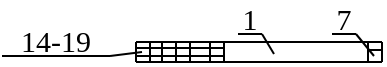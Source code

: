 <mxfile version="14.5.1" type="device"><diagram id="Y0cXbpfmd76dGWIQ136p" name="Page-1"><mxGraphModel dx="739" dy="546" grid="1" gridSize="1" guides="1" tooltips="1" connect="1" arrows="1" fold="1" page="1" pageScale="1" pageWidth="280" pageHeight="200" math="0" shadow="0"><root><mxCell id="0"/><mxCell id="1" parent="0"/><mxCell id="rkb6b_TmS6W7T5wUt-XN-1" value="" style="rounded=0;whiteSpace=wrap;html=1;fontSize=15;noLabel=1;fontColor=none;strokeColor=none;" vertex="1" parent="1"><mxGeometry x="204" y="168" width="11" height="16" as="geometry"/></mxCell><mxCell id="kKGwWUscLr5amb-bW9Iq-6" value="" style="rounded=0;whiteSpace=wrap;html=1;fontSize=15;noLabel=1;fontColor=none;strokeColor=none;" parent="1" vertex="1"><mxGeometry x="250" y="168" width="14" height="16" as="geometry"/></mxCell><mxCell id="or_3LgmSJei8cWmwHBj_-45" value="" style="rounded=0;whiteSpace=wrap;html=1;fontSize=15;noLabel=1;fontColor=none;strokeColor=none;" parent="1" vertex="1"><mxGeometry x="91" y="179" width="45" height="16" as="geometry"/></mxCell><mxCell id="or_3LgmSJei8cWmwHBj_-2" value="" style="endArrow=none;html=1;fontSize=15;" parent="1" edge="1"><mxGeometry width="50" height="50" relative="1" as="geometry"><mxPoint x="153" y="196" as="sourcePoint"/><mxPoint x="153" y="186" as="targetPoint"/></mxGeometry></mxCell><mxCell id="or_3LgmSJei8cWmwHBj_-3" value="" style="endArrow=none;html=1;fontSize=15;" parent="1" edge="1"><mxGeometry width="50" height="50" relative="1" as="geometry"><mxPoint x="153" y="196" as="sourcePoint"/><mxPoint x="276" y="196" as="targetPoint"/></mxGeometry></mxCell><mxCell id="or_3LgmSJei8cWmwHBj_-4" value="" style="endArrow=none;html=1;fontSize=15;" parent="1" edge="1"><mxGeometry width="50" height="50" relative="1" as="geometry"><mxPoint x="276" y="196" as="sourcePoint"/><mxPoint x="276" y="186" as="targetPoint"/></mxGeometry></mxCell><mxCell id="or_3LgmSJei8cWmwHBj_-7" value="" style="endArrow=none;html=1;fontSize=15;" parent="1" edge="1"><mxGeometry width="50" height="50" relative="1" as="geometry"><mxPoint x="160" y="196" as="sourcePoint"/><mxPoint x="160" y="186" as="targetPoint"/></mxGeometry></mxCell><mxCell id="or_3LgmSJei8cWmwHBj_-8" value="" style="endArrow=none;html=1;fontSize=15;" parent="1" edge="1"><mxGeometry width="50" height="50" relative="1" as="geometry"><mxPoint x="166" y="195.67" as="sourcePoint"/><mxPoint x="166" y="186" as="targetPoint"/></mxGeometry></mxCell><mxCell id="or_3LgmSJei8cWmwHBj_-9" value="" style="endArrow=none;html=1;fontSize=15;" parent="1" edge="1"><mxGeometry width="50" height="50" relative="1" as="geometry"><mxPoint x="173" y="196" as="sourcePoint"/><mxPoint x="173" y="186" as="targetPoint"/></mxGeometry></mxCell><mxCell id="or_3LgmSJei8cWmwHBj_-10" value="" style="endArrow=none;html=1;fontSize=15;" parent="1" edge="1"><mxGeometry width="50" height="50" relative="1" as="geometry"><mxPoint x="180" y="195.67" as="sourcePoint"/><mxPoint x="180" y="186" as="targetPoint"/></mxGeometry></mxCell><mxCell id="or_3LgmSJei8cWmwHBj_-11" value="" style="endArrow=none;html=1;fontSize=15;" parent="1" edge="1"><mxGeometry width="50" height="50" relative="1" as="geometry"><mxPoint x="190" y="195.67" as="sourcePoint"/><mxPoint x="190" y="186" as="targetPoint"/></mxGeometry></mxCell><mxCell id="or_3LgmSJei8cWmwHBj_-12" value="" style="endArrow=none;html=1;fontSize=15;" parent="1" edge="1"><mxGeometry width="50" height="50" relative="1" as="geometry"><mxPoint x="197" y="195.67" as="sourcePoint"/><mxPoint x="197" y="186" as="targetPoint"/></mxGeometry></mxCell><mxCell id="or_3LgmSJei8cWmwHBj_-16" value="" style="endArrow=none;html=1;fontSize=15;" parent="1" edge="1"><mxGeometry width="50" height="50" relative="1" as="geometry"><mxPoint x="153.0" y="186" as="sourcePoint"/><mxPoint x="276" y="186" as="targetPoint"/></mxGeometry></mxCell><mxCell id="or_3LgmSJei8cWmwHBj_-19" value="" style="endArrow=none;html=1;fontSize=15;" parent="1" edge="1"><mxGeometry width="50" height="50" relative="1" as="geometry"><mxPoint x="269" y="196" as="sourcePoint"/><mxPoint x="269" y="186" as="targetPoint"/></mxGeometry></mxCell><mxCell id="or_3LgmSJei8cWmwHBj_-25" value="" style="endArrow=none;html=1;fontSize=15;" parent="1" edge="1"><mxGeometry width="50" height="50" relative="1" as="geometry"><mxPoint x="153.0" y="189" as="sourcePoint"/><mxPoint x="197" y="189" as="targetPoint"/></mxGeometry></mxCell><mxCell id="or_3LgmSJei8cWmwHBj_-26" value="" style="endArrow=none;html=1;fontSize=15;" parent="1" edge="1"><mxGeometry width="50" height="50" relative="1" as="geometry"><mxPoint x="153.0" y="193" as="sourcePoint"/><mxPoint x="197" y="193" as="targetPoint"/></mxGeometry></mxCell><mxCell id="or_3LgmSJei8cWmwHBj_-30" value="&lt;font face=&quot;Verdana&quot; style=&quot;font-size: 15px;&quot;&gt;14-19&lt;/font&gt;" style="text;html=1;strokeColor=none;fillColor=none;align=center;verticalAlign=middle;whiteSpace=wrap;rounded=0;fontSize=15;" parent="1" vertex="1"><mxGeometry x="86" y="177" width="54" height="16" as="geometry"/></mxCell><mxCell id="or_3LgmSJei8cWmwHBj_-31" value="" style="endArrow=none;html=1;fontSize=15;entryX=0;entryY=1;entryDx=0;entryDy=0;exitX=1;exitY=1;exitDx=0;exitDy=0;" parent="1" source="or_3LgmSJei8cWmwHBj_-30" target="or_3LgmSJei8cWmwHBj_-30" edge="1"><mxGeometry width="50" height="50" relative="1" as="geometry"><mxPoint x="39" y="168" as="sourcePoint"/><mxPoint x="89" y="118" as="targetPoint"/></mxGeometry></mxCell><mxCell id="or_3LgmSJei8cWmwHBj_-32" value="" style="endArrow=none;html=1;fontSize=15;entryX=1;entryY=1;entryDx=0;entryDy=0;" parent="1" target="or_3LgmSJei8cWmwHBj_-30" edge="1"><mxGeometry width="50" height="50" relative="1" as="geometry"><mxPoint x="156" y="191" as="sourcePoint"/><mxPoint x="132" y="171" as="targetPoint"/></mxGeometry></mxCell><mxCell id="kKGwWUscLr5amb-bW9Iq-2" value="" style="endArrow=none;html=1;fontSize=15;" parent="1" edge="1"><mxGeometry width="50" height="50" relative="1" as="geometry"><mxPoint x="269.0" y="190" as="sourcePoint"/><mxPoint x="276" y="190" as="targetPoint"/></mxGeometry></mxCell><mxCell id="kKGwWUscLr5amb-bW9Iq-3" value="&lt;font face=&quot;Verdana&quot; style=&quot;font-size: 15px;&quot;&gt;7&lt;/font&gt;" style="text;html=1;strokeColor=none;fillColor=none;align=center;verticalAlign=middle;whiteSpace=wrap;rounded=0;fontSize=15;" parent="1" vertex="1"><mxGeometry x="251" y="166" width="12" height="16" as="geometry"/></mxCell><mxCell id="kKGwWUscLr5amb-bW9Iq-4" value="" style="endArrow=none;html=1;fontSize=15;entryX=0;entryY=1;entryDx=0;entryDy=0;exitX=1;exitY=1;exitDx=0;exitDy=0;" parent="1" source="kKGwWUscLr5amb-bW9Iq-3" target="kKGwWUscLr5amb-bW9Iq-3" edge="1"><mxGeometry width="50" height="50" relative="1" as="geometry"><mxPoint x="144" y="148" as="sourcePoint"/><mxPoint x="194" y="98" as="targetPoint"/></mxGeometry></mxCell><mxCell id="kKGwWUscLr5amb-bW9Iq-5" value="" style="endArrow=none;html=1;fontSize=15;entryX=1;entryY=1;entryDx=0;entryDy=0;" parent="1" target="kKGwWUscLr5amb-bW9Iq-3" edge="1"><mxGeometry width="50" height="50" relative="1" as="geometry"><mxPoint x="272" y="193" as="sourcePoint"/><mxPoint x="237" y="151" as="targetPoint"/></mxGeometry></mxCell><mxCell id="kKGwWUscLr5amb-bW9Iq-7" value="&lt;font face=&quot;Verdana&quot; style=&quot;font-size: 15px;&quot;&gt;1&lt;/font&gt;" style="text;html=1;strokeColor=none;fillColor=none;align=center;verticalAlign=middle;whiteSpace=wrap;rounded=0;fontSize=15;" parent="1" vertex="1"><mxGeometry x="204" y="166" width="12" height="16" as="geometry"/></mxCell><mxCell id="kKGwWUscLr5amb-bW9Iq-8" value="" style="endArrow=none;html=1;fontSize=15;entryX=0;entryY=1;entryDx=0;entryDy=0;exitX=1;exitY=1;exitDx=0;exitDy=0;" parent="1" source="kKGwWUscLr5amb-bW9Iq-7" target="kKGwWUscLr5amb-bW9Iq-7" edge="1"><mxGeometry width="50" height="50" relative="1" as="geometry"><mxPoint x="97" y="148" as="sourcePoint"/><mxPoint x="147" y="98" as="targetPoint"/></mxGeometry></mxCell><mxCell id="kKGwWUscLr5amb-bW9Iq-9" value="" style="endArrow=none;html=1;fontSize=15;entryX=1;entryY=1;entryDx=0;entryDy=0;" parent="1" target="kKGwWUscLr5amb-bW9Iq-7" edge="1"><mxGeometry width="50" height="50" relative="1" as="geometry"><mxPoint x="222" y="192" as="sourcePoint"/><mxPoint x="190" y="151" as="targetPoint"/></mxGeometry></mxCell></root></mxGraphModel></diagram></mxfile>